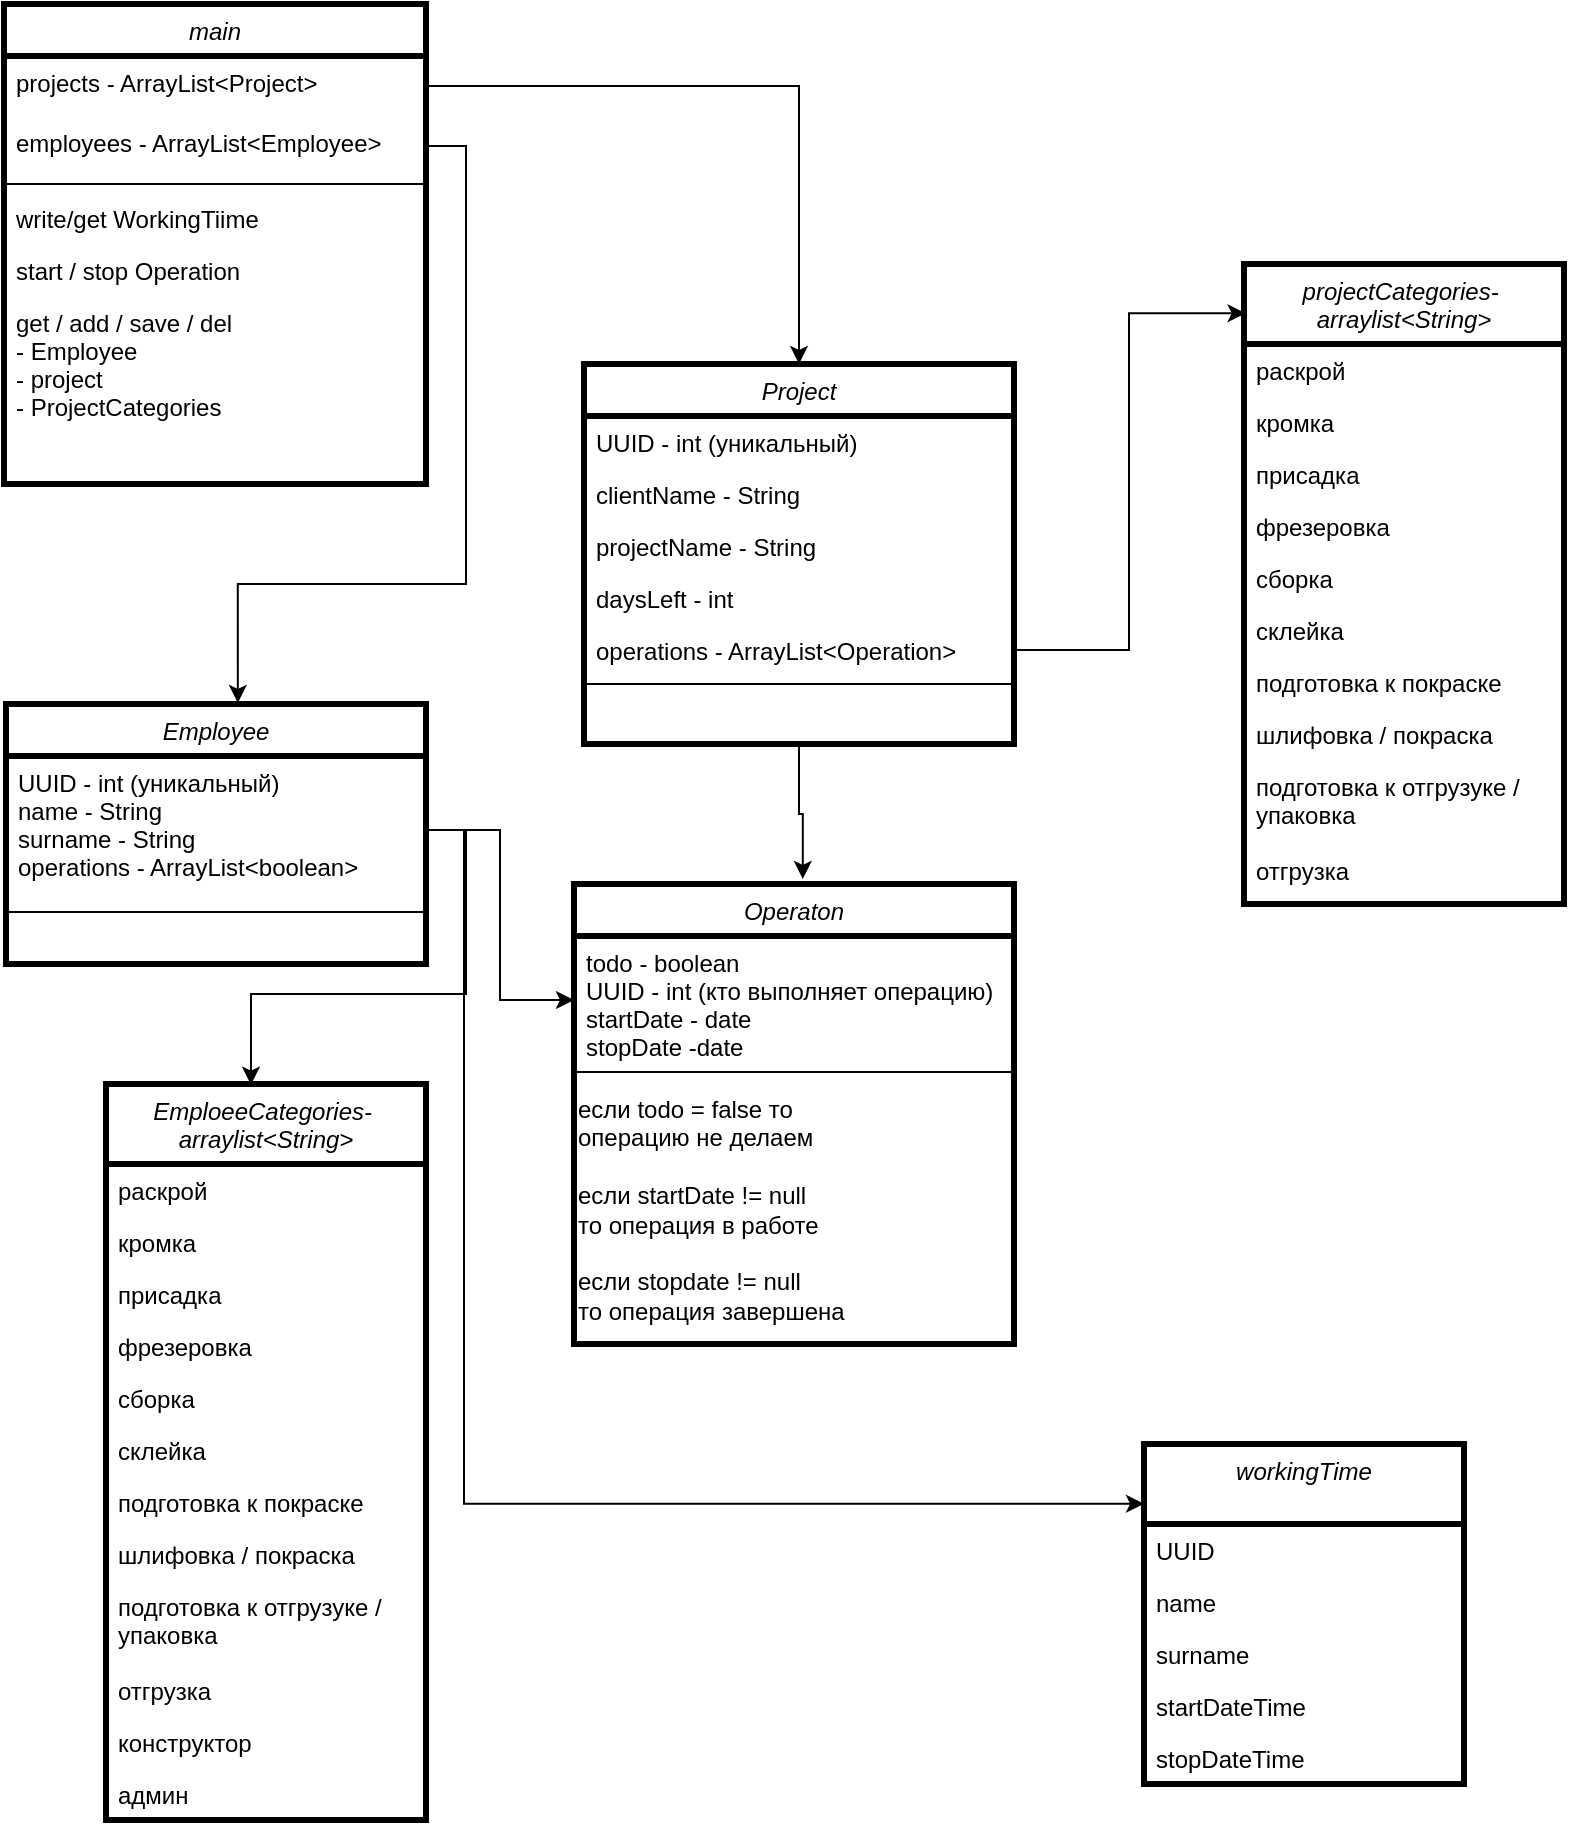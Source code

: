 <mxfile version="20.7.4" type="github">
  <diagram id="C5RBs43oDa-KdzZeNtuy" name="Page-1">
    <mxGraphModel dx="1493" dy="958" grid="1" gridSize="10" guides="1" tooltips="1" connect="1" arrows="1" fold="1" page="1" pageScale="1" pageWidth="827" pageHeight="1169" math="0" shadow="0">
      <root>
        <mxCell id="WIyWlLk6GJQsqaUBKTNV-0" />
        <mxCell id="WIyWlLk6GJQsqaUBKTNV-1" parent="WIyWlLk6GJQsqaUBKTNV-0" />
        <mxCell id="3mFHuRnVl9ryte2nyU7E-67" style="edgeStyle=orthogonalEdgeStyle;rounded=0;orthogonalLoop=1;jettySize=auto;html=1;entryX=0.52;entryY=-0.011;entryDx=0;entryDy=0;entryPerimeter=0;" edge="1" parent="WIyWlLk6GJQsqaUBKTNV-1" source="zkfFHV4jXpPFQw0GAbJ--0" target="3mFHuRnVl9ryte2nyU7E-39">
          <mxGeometry relative="1" as="geometry" />
        </mxCell>
        <mxCell id="zkfFHV4jXpPFQw0GAbJ--0" value="Project" style="swimlane;fontStyle=2;align=center;verticalAlign=top;childLayout=stackLayout;horizontal=1;startSize=26;horizontalStack=0;resizeParent=1;resizeLast=0;collapsible=1;marginBottom=0;rounded=0;shadow=0;strokeWidth=3;" parent="WIyWlLk6GJQsqaUBKTNV-1" vertex="1">
          <mxGeometry x="320" y="270" width="215" height="190" as="geometry">
            <mxRectangle x="230" y="140" width="160" height="26" as="alternateBounds" />
          </mxGeometry>
        </mxCell>
        <mxCell id="zkfFHV4jXpPFQw0GAbJ--1" value="UUID - int (уникальный)" style="text;align=left;verticalAlign=top;spacingLeft=4;spacingRight=4;overflow=hidden;rotatable=0;points=[[0,0.5],[1,0.5]];portConstraint=eastwest;" parent="zkfFHV4jXpPFQw0GAbJ--0" vertex="1">
          <mxGeometry y="26" width="215" height="26" as="geometry" />
        </mxCell>
        <mxCell id="zkfFHV4jXpPFQw0GAbJ--3" value="clientName - String&#xa;" style="text;align=left;verticalAlign=top;spacingLeft=4;spacingRight=4;overflow=hidden;rotatable=0;points=[[0,0.5],[1,0.5]];portConstraint=eastwest;rounded=0;shadow=0;html=0;" parent="zkfFHV4jXpPFQw0GAbJ--0" vertex="1">
          <mxGeometry y="52" width="215" height="26" as="geometry" />
        </mxCell>
        <mxCell id="3mFHuRnVl9ryte2nyU7E-1" value="projectName - String&#xa;" style="text;align=left;verticalAlign=top;spacingLeft=4;spacingRight=4;overflow=hidden;rotatable=0;points=[[0,0.5],[1,0.5]];portConstraint=eastwest;rounded=0;shadow=0;html=0;" vertex="1" parent="zkfFHV4jXpPFQw0GAbJ--0">
          <mxGeometry y="78" width="215" height="26" as="geometry" />
        </mxCell>
        <mxCell id="3mFHuRnVl9ryte2nyU7E-0" value="daysLeft - int" style="text;align=left;verticalAlign=top;spacingLeft=4;spacingRight=4;overflow=hidden;rotatable=0;points=[[0,0.5],[1,0.5]];portConstraint=eastwest;rounded=0;shadow=0;html=0;" vertex="1" parent="zkfFHV4jXpPFQw0GAbJ--0">
          <mxGeometry y="104" width="215" height="26" as="geometry" />
        </mxCell>
        <mxCell id="zkfFHV4jXpPFQw0GAbJ--5" value="operations - ArrayList&lt;Operation&gt;" style="text;align=left;verticalAlign=top;spacingLeft=4;spacingRight=4;overflow=hidden;rotatable=0;points=[[0,0.5],[1,0.5]];portConstraint=eastwest;" parent="zkfFHV4jXpPFQw0GAbJ--0" vertex="1">
          <mxGeometry y="130" width="215" height="26" as="geometry" />
        </mxCell>
        <mxCell id="zkfFHV4jXpPFQw0GAbJ--4" value="" style="line;html=1;strokeWidth=1;align=left;verticalAlign=middle;spacingTop=-1;spacingLeft=3;spacingRight=3;rotatable=0;labelPosition=right;points=[];portConstraint=eastwest;" parent="zkfFHV4jXpPFQw0GAbJ--0" vertex="1">
          <mxGeometry y="156" width="215" height="8" as="geometry" />
        </mxCell>
        <mxCell id="3mFHuRnVl9ryte2nyU7E-2" value="projectCategories- &#xa;arraylist&lt;String&gt;" style="swimlane;fontStyle=2;align=center;verticalAlign=top;childLayout=stackLayout;horizontal=1;startSize=40;horizontalStack=0;resizeParent=1;resizeLast=0;collapsible=1;marginBottom=0;rounded=0;shadow=0;strokeWidth=3;" vertex="1" parent="WIyWlLk6GJQsqaUBKTNV-1">
          <mxGeometry x="650" y="220" width="160" height="320" as="geometry">
            <mxRectangle x="230" y="140" width="160" height="26" as="alternateBounds" />
          </mxGeometry>
        </mxCell>
        <mxCell id="3mFHuRnVl9ryte2nyU7E-3" value="раскрой" style="text;align=left;verticalAlign=top;spacingLeft=4;spacingRight=4;overflow=hidden;rotatable=0;points=[[0,0.5],[1,0.5]];portConstraint=eastwest;" vertex="1" parent="3mFHuRnVl9ryte2nyU7E-2">
          <mxGeometry y="40" width="160" height="26" as="geometry" />
        </mxCell>
        <mxCell id="3mFHuRnVl9ryte2nyU7E-10" value="кромка" style="text;align=left;verticalAlign=top;spacingLeft=4;spacingRight=4;overflow=hidden;rotatable=0;points=[[0,0.5],[1,0.5]];portConstraint=eastwest;" vertex="1" parent="3mFHuRnVl9ryte2nyU7E-2">
          <mxGeometry y="66" width="160" height="26" as="geometry" />
        </mxCell>
        <mxCell id="3mFHuRnVl9ryte2nyU7E-12" value="присадка" style="text;align=left;verticalAlign=top;spacingLeft=4;spacingRight=4;overflow=hidden;rotatable=0;points=[[0,0.5],[1,0.5]];portConstraint=eastwest;" vertex="1" parent="3mFHuRnVl9ryte2nyU7E-2">
          <mxGeometry y="92" width="160" height="26" as="geometry" />
        </mxCell>
        <mxCell id="3mFHuRnVl9ryte2nyU7E-11" value="фрезеровка" style="text;align=left;verticalAlign=top;spacingLeft=4;spacingRight=4;overflow=hidden;rotatable=0;points=[[0,0.5],[1,0.5]];portConstraint=eastwest;" vertex="1" parent="3mFHuRnVl9ryte2nyU7E-2">
          <mxGeometry y="118" width="160" height="26" as="geometry" />
        </mxCell>
        <mxCell id="3mFHuRnVl9ryte2nyU7E-5" value="сборка" style="text;align=left;verticalAlign=top;spacingLeft=4;spacingRight=4;overflow=hidden;rotatable=0;points=[[0,0.5],[1,0.5]];portConstraint=eastwest;rounded=0;shadow=0;html=0;" vertex="1" parent="3mFHuRnVl9ryte2nyU7E-2">
          <mxGeometry y="144" width="160" height="26" as="geometry" />
        </mxCell>
        <mxCell id="3mFHuRnVl9ryte2nyU7E-13" value="склейка" style="text;align=left;verticalAlign=top;spacingLeft=4;spacingRight=4;overflow=hidden;rotatable=0;points=[[0,0.5],[1,0.5]];portConstraint=eastwest;" vertex="1" parent="3mFHuRnVl9ryte2nyU7E-2">
          <mxGeometry y="170" width="160" height="26" as="geometry" />
        </mxCell>
        <mxCell id="3mFHuRnVl9ryte2nyU7E-6" value="подготовка к покраске" style="text;align=left;verticalAlign=top;spacingLeft=4;spacingRight=4;overflow=hidden;rotatable=0;points=[[0,0.5],[1,0.5]];portConstraint=eastwest;rounded=0;shadow=0;html=0;" vertex="1" parent="3mFHuRnVl9ryte2nyU7E-2">
          <mxGeometry y="196" width="160" height="26" as="geometry" />
        </mxCell>
        <mxCell id="3mFHuRnVl9ryte2nyU7E-8" value="шлифовка / покраска" style="text;align=left;verticalAlign=top;spacingLeft=4;spacingRight=4;overflow=hidden;rotatable=0;points=[[0,0.5],[1,0.5]];portConstraint=eastwest;" vertex="1" parent="3mFHuRnVl9ryte2nyU7E-2">
          <mxGeometry y="222" width="160" height="26" as="geometry" />
        </mxCell>
        <mxCell id="3mFHuRnVl9ryte2nyU7E-9" value="подготовка к отгрузуке / &#xa;упаковка" style="text;align=left;verticalAlign=top;spacingLeft=4;spacingRight=4;overflow=hidden;rotatable=0;points=[[0,0.5],[1,0.5]];portConstraint=eastwest;rounded=0;shadow=0;html=0;" vertex="1" parent="3mFHuRnVl9ryte2nyU7E-2">
          <mxGeometry y="248" width="160" height="42" as="geometry" />
        </mxCell>
        <mxCell id="3mFHuRnVl9ryte2nyU7E-16" value="отгрузка" style="text;align=left;verticalAlign=top;spacingLeft=4;spacingRight=4;overflow=hidden;rotatable=0;points=[[0,0.5],[1,0.5]];portConstraint=eastwest;rounded=0;shadow=0;html=0;" vertex="1" parent="3mFHuRnVl9ryte2nyU7E-2">
          <mxGeometry y="290" width="160" height="26" as="geometry" />
        </mxCell>
        <mxCell id="3mFHuRnVl9ryte2nyU7E-18" value="EmploeeCategories- &#xa;arraylist&lt;String&gt;" style="swimlane;fontStyle=2;align=center;verticalAlign=top;childLayout=stackLayout;horizontal=1;startSize=40;horizontalStack=0;resizeParent=1;resizeLast=0;collapsible=1;marginBottom=0;rounded=0;shadow=0;strokeWidth=3;" vertex="1" parent="WIyWlLk6GJQsqaUBKTNV-1">
          <mxGeometry x="81" y="630" width="160" height="368" as="geometry">
            <mxRectangle x="230" y="140" width="160" height="26" as="alternateBounds" />
          </mxGeometry>
        </mxCell>
        <mxCell id="3mFHuRnVl9ryte2nyU7E-19" value="раскрой" style="text;align=left;verticalAlign=top;spacingLeft=4;spacingRight=4;overflow=hidden;rotatable=0;points=[[0,0.5],[1,0.5]];portConstraint=eastwest;" vertex="1" parent="3mFHuRnVl9ryte2nyU7E-18">
          <mxGeometry y="40" width="160" height="26" as="geometry" />
        </mxCell>
        <mxCell id="3mFHuRnVl9ryte2nyU7E-20" value="кромка" style="text;align=left;verticalAlign=top;spacingLeft=4;spacingRight=4;overflow=hidden;rotatable=0;points=[[0,0.5],[1,0.5]];portConstraint=eastwest;" vertex="1" parent="3mFHuRnVl9ryte2nyU7E-18">
          <mxGeometry y="66" width="160" height="26" as="geometry" />
        </mxCell>
        <mxCell id="3mFHuRnVl9ryte2nyU7E-21" value="присадка" style="text;align=left;verticalAlign=top;spacingLeft=4;spacingRight=4;overflow=hidden;rotatable=0;points=[[0,0.5],[1,0.5]];portConstraint=eastwest;" vertex="1" parent="3mFHuRnVl9ryte2nyU7E-18">
          <mxGeometry y="92" width="160" height="26" as="geometry" />
        </mxCell>
        <mxCell id="3mFHuRnVl9ryte2nyU7E-22" value="фрезеровка" style="text;align=left;verticalAlign=top;spacingLeft=4;spacingRight=4;overflow=hidden;rotatable=0;points=[[0,0.5],[1,0.5]];portConstraint=eastwest;" vertex="1" parent="3mFHuRnVl9ryte2nyU7E-18">
          <mxGeometry y="118" width="160" height="26" as="geometry" />
        </mxCell>
        <mxCell id="3mFHuRnVl9ryte2nyU7E-23" value="сборка" style="text;align=left;verticalAlign=top;spacingLeft=4;spacingRight=4;overflow=hidden;rotatable=0;points=[[0,0.5],[1,0.5]];portConstraint=eastwest;rounded=0;shadow=0;html=0;" vertex="1" parent="3mFHuRnVl9ryte2nyU7E-18">
          <mxGeometry y="144" width="160" height="26" as="geometry" />
        </mxCell>
        <mxCell id="3mFHuRnVl9ryte2nyU7E-24" value="склейка" style="text;align=left;verticalAlign=top;spacingLeft=4;spacingRight=4;overflow=hidden;rotatable=0;points=[[0,0.5],[1,0.5]];portConstraint=eastwest;" vertex="1" parent="3mFHuRnVl9ryte2nyU7E-18">
          <mxGeometry y="170" width="160" height="26" as="geometry" />
        </mxCell>
        <mxCell id="3mFHuRnVl9ryte2nyU7E-25" value="подготовка к покраске" style="text;align=left;verticalAlign=top;spacingLeft=4;spacingRight=4;overflow=hidden;rotatable=0;points=[[0,0.5],[1,0.5]];portConstraint=eastwest;rounded=0;shadow=0;html=0;" vertex="1" parent="3mFHuRnVl9ryte2nyU7E-18">
          <mxGeometry y="196" width="160" height="26" as="geometry" />
        </mxCell>
        <mxCell id="3mFHuRnVl9ryte2nyU7E-26" value="шлифовка / покраска" style="text;align=left;verticalAlign=top;spacingLeft=4;spacingRight=4;overflow=hidden;rotatable=0;points=[[0,0.5],[1,0.5]];portConstraint=eastwest;" vertex="1" parent="3mFHuRnVl9ryte2nyU7E-18">
          <mxGeometry y="222" width="160" height="26" as="geometry" />
        </mxCell>
        <mxCell id="3mFHuRnVl9ryte2nyU7E-27" value="подготовка к отгрузуке / &#xa;упаковка" style="text;align=left;verticalAlign=top;spacingLeft=4;spacingRight=4;overflow=hidden;rotatable=0;points=[[0,0.5],[1,0.5]];portConstraint=eastwest;rounded=0;shadow=0;html=0;" vertex="1" parent="3mFHuRnVl9ryte2nyU7E-18">
          <mxGeometry y="248" width="160" height="42" as="geometry" />
        </mxCell>
        <mxCell id="3mFHuRnVl9ryte2nyU7E-28" value="отгрузка" style="text;align=left;verticalAlign=top;spacingLeft=4;spacingRight=4;overflow=hidden;rotatable=0;points=[[0,0.5],[1,0.5]];portConstraint=eastwest;rounded=0;shadow=0;html=0;" vertex="1" parent="3mFHuRnVl9ryte2nyU7E-18">
          <mxGeometry y="290" width="160" height="26" as="geometry" />
        </mxCell>
        <mxCell id="3mFHuRnVl9ryte2nyU7E-29" value="конструктор" style="text;align=left;verticalAlign=top;spacingLeft=4;spacingRight=4;overflow=hidden;rotatable=0;points=[[0,0.5],[1,0.5]];portConstraint=eastwest;rounded=0;shadow=0;html=0;" vertex="1" parent="3mFHuRnVl9ryte2nyU7E-18">
          <mxGeometry y="316" width="160" height="26" as="geometry" />
        </mxCell>
        <mxCell id="3mFHuRnVl9ryte2nyU7E-30" value="админ" style="text;align=left;verticalAlign=top;spacingLeft=4;spacingRight=4;overflow=hidden;rotatable=0;points=[[0,0.5],[1,0.5]];portConstraint=eastwest;rounded=0;shadow=0;html=0;" vertex="1" parent="3mFHuRnVl9ryte2nyU7E-18">
          <mxGeometry y="342" width="160" height="26" as="geometry" />
        </mxCell>
        <mxCell id="3mFHuRnVl9ryte2nyU7E-31" value="Employee" style="swimlane;fontStyle=2;align=center;verticalAlign=top;childLayout=stackLayout;horizontal=1;startSize=26;horizontalStack=0;resizeParent=1;resizeLast=0;collapsible=1;marginBottom=0;rounded=0;shadow=0;strokeWidth=3;" vertex="1" parent="WIyWlLk6GJQsqaUBKTNV-1">
          <mxGeometry x="31" y="440" width="210" height="130" as="geometry">
            <mxRectangle x="230" y="140" width="160" height="26" as="alternateBounds" />
          </mxGeometry>
        </mxCell>
        <mxCell id="3mFHuRnVl9ryte2nyU7E-32" value="UUID - int (уникальный)&#xa;name - String&#xa;surname - String&#xa;operations - ArrayList&lt;boolean&gt;&#xa;" style="text;align=left;verticalAlign=top;spacingLeft=4;spacingRight=4;overflow=hidden;rotatable=0;points=[[0,0.5],[1,0.5]];portConstraint=eastwest;" vertex="1" parent="3mFHuRnVl9ryte2nyU7E-31">
          <mxGeometry y="26" width="210" height="74" as="geometry" />
        </mxCell>
        <mxCell id="3mFHuRnVl9ryte2nyU7E-36" value="" style="line;html=1;strokeWidth=1;align=left;verticalAlign=middle;spacingTop=-1;spacingLeft=3;spacingRight=3;rotatable=0;labelPosition=right;points=[];portConstraint=eastwest;" vertex="1" parent="3mFHuRnVl9ryte2nyU7E-31">
          <mxGeometry y="100" width="210" height="8" as="geometry" />
        </mxCell>
        <mxCell id="3mFHuRnVl9ryte2nyU7E-39" value="Operaton" style="swimlane;fontStyle=2;align=center;verticalAlign=top;childLayout=stackLayout;horizontal=1;startSize=26;horizontalStack=0;resizeParent=1;resizeLast=0;collapsible=1;marginBottom=0;rounded=0;shadow=0;strokeWidth=3;" vertex="1" parent="WIyWlLk6GJQsqaUBKTNV-1">
          <mxGeometry x="315" y="530" width="220" height="230" as="geometry">
            <mxRectangle x="230" y="140" width="160" height="26" as="alternateBounds" />
          </mxGeometry>
        </mxCell>
        <mxCell id="3mFHuRnVl9ryte2nyU7E-40" value="todo - boolean&#xa;UUID - int (кто выполняет операцию)&#xa;startDate - date&#xa;stopDate -date" style="text;align=left;verticalAlign=top;spacingLeft=4;spacingRight=4;overflow=hidden;rotatable=0;points=[[0,0.5],[1,0.5]];portConstraint=eastwest;" vertex="1" parent="3mFHuRnVl9ryte2nyU7E-39">
          <mxGeometry y="26" width="220" height="64" as="geometry" />
        </mxCell>
        <mxCell id="3mFHuRnVl9ryte2nyU7E-41" value="" style="line;html=1;strokeWidth=1;align=left;verticalAlign=middle;spacingTop=-1;spacingLeft=3;spacingRight=3;rotatable=0;labelPosition=right;points=[];portConstraint=eastwest;" vertex="1" parent="3mFHuRnVl9ryte2nyU7E-39">
          <mxGeometry y="90" width="220" height="8" as="geometry" />
        </mxCell>
        <mxCell id="3mFHuRnVl9ryte2nyU7E-42" value="если todo = false то &lt;br&gt;операцию не делаем&lt;br&gt;&lt;br&gt;если startDate != null &lt;br&gt;то операция в работе&lt;br&gt;&lt;br&gt;если stopdate != null &lt;br&gt;то операция завершена" style="text;html=1;align=left;verticalAlign=middle;resizable=0;points=[];autosize=1;strokeColor=none;fillColor=none;" vertex="1" parent="3mFHuRnVl9ryte2nyU7E-39">
          <mxGeometry y="98" width="220" height="130" as="geometry" />
        </mxCell>
        <mxCell id="3mFHuRnVl9ryte2nyU7E-52" value="main" style="swimlane;fontStyle=2;align=center;verticalAlign=top;childLayout=stackLayout;horizontal=1;startSize=26;horizontalStack=0;resizeParent=1;resizeLast=0;collapsible=1;marginBottom=0;rounded=0;shadow=0;strokeWidth=3;" vertex="1" parent="WIyWlLk6GJQsqaUBKTNV-1">
          <mxGeometry x="30" y="90" width="211" height="240" as="geometry">
            <mxRectangle x="230" y="140" width="160" height="26" as="alternateBounds" />
          </mxGeometry>
        </mxCell>
        <mxCell id="3mFHuRnVl9ryte2nyU7E-58" value="projects - ArrayList&lt;Project&gt;&#xa;" style="text;align=left;verticalAlign=top;spacingLeft=4;spacingRight=4;overflow=hidden;rotatable=0;points=[[0,0.5],[1,0.5]];portConstraint=eastwest;" vertex="1" parent="3mFHuRnVl9ryte2nyU7E-52">
          <mxGeometry y="26" width="211" height="30" as="geometry" />
        </mxCell>
        <mxCell id="3mFHuRnVl9ryte2nyU7E-60" value="employees - ArrayList&lt;Employee&gt;" style="text;align=left;verticalAlign=top;spacingLeft=4;spacingRight=4;overflow=hidden;rotatable=0;points=[[0,0.5],[1,0.5]];portConstraint=eastwest;" vertex="1" parent="3mFHuRnVl9ryte2nyU7E-52">
          <mxGeometry y="56" width="211" height="30" as="geometry" />
        </mxCell>
        <mxCell id="3mFHuRnVl9ryte2nyU7E-57" value="" style="line;html=1;strokeWidth=1;align=left;verticalAlign=middle;spacingTop=-1;spacingLeft=3;spacingRight=3;rotatable=0;labelPosition=right;points=[];portConstraint=eastwest;" vertex="1" parent="3mFHuRnVl9ryte2nyU7E-52">
          <mxGeometry y="86" width="211" height="8" as="geometry" />
        </mxCell>
        <mxCell id="3mFHuRnVl9ryte2nyU7E-82" value="write/get WorkingTiime&#xa;" style="text;align=left;verticalAlign=top;spacingLeft=4;spacingRight=4;overflow=hidden;rotatable=0;points=[[0,0.5],[1,0.5]];portConstraint=eastwest;" vertex="1" parent="3mFHuRnVl9ryte2nyU7E-52">
          <mxGeometry y="94" width="211" height="26" as="geometry" />
        </mxCell>
        <mxCell id="3mFHuRnVl9ryte2nyU7E-85" value="start / stop Operation" style="text;align=left;verticalAlign=top;spacingLeft=4;spacingRight=4;overflow=hidden;rotatable=0;points=[[0,0.5],[1,0.5]];portConstraint=eastwest;" vertex="1" parent="3mFHuRnVl9ryte2nyU7E-52">
          <mxGeometry y="120" width="211" height="26" as="geometry" />
        </mxCell>
        <mxCell id="3mFHuRnVl9ryte2nyU7E-83" value="get / add / save / del &#xa;- Employee&#xa;- project&#xa;- ProjectCategories&#xa;&#xa;" style="text;align=left;verticalAlign=top;spacingLeft=4;spacingRight=4;overflow=hidden;rotatable=0;points=[[0,0.5],[1,0.5]];portConstraint=eastwest;" vertex="1" parent="3mFHuRnVl9ryte2nyU7E-52">
          <mxGeometry y="146" width="211" height="64" as="geometry" />
        </mxCell>
        <mxCell id="3mFHuRnVl9ryte2nyU7E-59" style="edgeStyle=orthogonalEdgeStyle;rounded=0;orthogonalLoop=1;jettySize=auto;html=1;" edge="1" parent="WIyWlLk6GJQsqaUBKTNV-1" source="3mFHuRnVl9ryte2nyU7E-58" target="zkfFHV4jXpPFQw0GAbJ--0">
          <mxGeometry relative="1" as="geometry" />
        </mxCell>
        <mxCell id="3mFHuRnVl9ryte2nyU7E-62" style="edgeStyle=orthogonalEdgeStyle;rounded=0;orthogonalLoop=1;jettySize=auto;html=1;entryX=0.453;entryY=0.001;entryDx=0;entryDy=0;entryPerimeter=0;" edge="1" parent="WIyWlLk6GJQsqaUBKTNV-1" source="3mFHuRnVl9ryte2nyU7E-32" target="3mFHuRnVl9ryte2nyU7E-18">
          <mxGeometry relative="1" as="geometry" />
        </mxCell>
        <mxCell id="3mFHuRnVl9ryte2nyU7E-63" style="edgeStyle=orthogonalEdgeStyle;rounded=0;orthogonalLoop=1;jettySize=auto;html=1;entryX=0;entryY=0.5;entryDx=0;entryDy=0;" edge="1" parent="WIyWlLk6GJQsqaUBKTNV-1" source="3mFHuRnVl9ryte2nyU7E-32" target="3mFHuRnVl9ryte2nyU7E-40">
          <mxGeometry relative="1" as="geometry" />
        </mxCell>
        <mxCell id="3mFHuRnVl9ryte2nyU7E-64" style="edgeStyle=orthogonalEdgeStyle;rounded=0;orthogonalLoop=1;jettySize=auto;html=1;entryX=0.005;entryY=0.077;entryDx=0;entryDy=0;entryPerimeter=0;exitX=1;exitY=0.5;exitDx=0;exitDy=0;" edge="1" parent="WIyWlLk6GJQsqaUBKTNV-1" source="zkfFHV4jXpPFQw0GAbJ--5" target="3mFHuRnVl9ryte2nyU7E-2">
          <mxGeometry relative="1" as="geometry" />
        </mxCell>
        <mxCell id="3mFHuRnVl9ryte2nyU7E-68" value="workingTime" style="swimlane;fontStyle=2;align=center;verticalAlign=top;childLayout=stackLayout;horizontal=1;startSize=40;horizontalStack=0;resizeParent=1;resizeLast=0;collapsible=1;marginBottom=0;rounded=0;shadow=0;strokeWidth=3;" vertex="1" parent="WIyWlLk6GJQsqaUBKTNV-1">
          <mxGeometry x="600" y="810" width="160" height="170" as="geometry">
            <mxRectangle x="230" y="140" width="160" height="26" as="alternateBounds" />
          </mxGeometry>
        </mxCell>
        <mxCell id="3mFHuRnVl9ryte2nyU7E-69" value="UUID" style="text;align=left;verticalAlign=top;spacingLeft=4;spacingRight=4;overflow=hidden;rotatable=0;points=[[0,0.5],[1,0.5]];portConstraint=eastwest;" vertex="1" parent="3mFHuRnVl9ryte2nyU7E-68">
          <mxGeometry y="40" width="160" height="26" as="geometry" />
        </mxCell>
        <mxCell id="3mFHuRnVl9ryte2nyU7E-79" value="name" style="text;align=left;verticalAlign=top;spacingLeft=4;spacingRight=4;overflow=hidden;rotatable=0;points=[[0,0.5],[1,0.5]];portConstraint=eastwest;" vertex="1" parent="3mFHuRnVl9ryte2nyU7E-68">
          <mxGeometry y="66" width="160" height="26" as="geometry" />
        </mxCell>
        <mxCell id="3mFHuRnVl9ryte2nyU7E-80" value="surname" style="text;align=left;verticalAlign=top;spacingLeft=4;spacingRight=4;overflow=hidden;rotatable=0;points=[[0,0.5],[1,0.5]];portConstraint=eastwest;" vertex="1" parent="3mFHuRnVl9ryte2nyU7E-68">
          <mxGeometry y="92" width="160" height="26" as="geometry" />
        </mxCell>
        <mxCell id="3mFHuRnVl9ryte2nyU7E-70" value="startDateTime" style="text;align=left;verticalAlign=top;spacingLeft=4;spacingRight=4;overflow=hidden;rotatable=0;points=[[0,0.5],[1,0.5]];portConstraint=eastwest;" vertex="1" parent="3mFHuRnVl9ryte2nyU7E-68">
          <mxGeometry y="118" width="160" height="26" as="geometry" />
        </mxCell>
        <mxCell id="3mFHuRnVl9ryte2nyU7E-71" value="stopDateTime" style="text;align=left;verticalAlign=top;spacingLeft=4;spacingRight=4;overflow=hidden;rotatable=0;points=[[0,0.5],[1,0.5]];portConstraint=eastwest;" vertex="1" parent="3mFHuRnVl9ryte2nyU7E-68">
          <mxGeometry y="144" width="160" height="26" as="geometry" />
        </mxCell>
        <mxCell id="3mFHuRnVl9ryte2nyU7E-81" style="edgeStyle=orthogonalEdgeStyle;rounded=0;orthogonalLoop=1;jettySize=auto;html=1;entryX=0;entryY=0.176;entryDx=0;entryDy=0;entryPerimeter=0;" edge="1" parent="WIyWlLk6GJQsqaUBKTNV-1" source="3mFHuRnVl9ryte2nyU7E-32" target="3mFHuRnVl9ryte2nyU7E-68">
          <mxGeometry relative="1" as="geometry">
            <Array as="points">
              <mxPoint x="260" y="503" />
              <mxPoint x="260" y="840" />
            </Array>
          </mxGeometry>
        </mxCell>
        <mxCell id="3mFHuRnVl9ryte2nyU7E-84" style="edgeStyle=orthogonalEdgeStyle;rounded=0;orthogonalLoop=1;jettySize=auto;html=1;entryX=0.552;entryY=-0.004;entryDx=0;entryDy=0;entryPerimeter=0;" edge="1" parent="WIyWlLk6GJQsqaUBKTNV-1" source="3mFHuRnVl9ryte2nyU7E-60" target="3mFHuRnVl9ryte2nyU7E-31">
          <mxGeometry relative="1" as="geometry">
            <Array as="points">
              <mxPoint x="261" y="161" />
              <mxPoint x="261" y="380" />
              <mxPoint x="147" y="380" />
            </Array>
          </mxGeometry>
        </mxCell>
      </root>
    </mxGraphModel>
  </diagram>
</mxfile>
